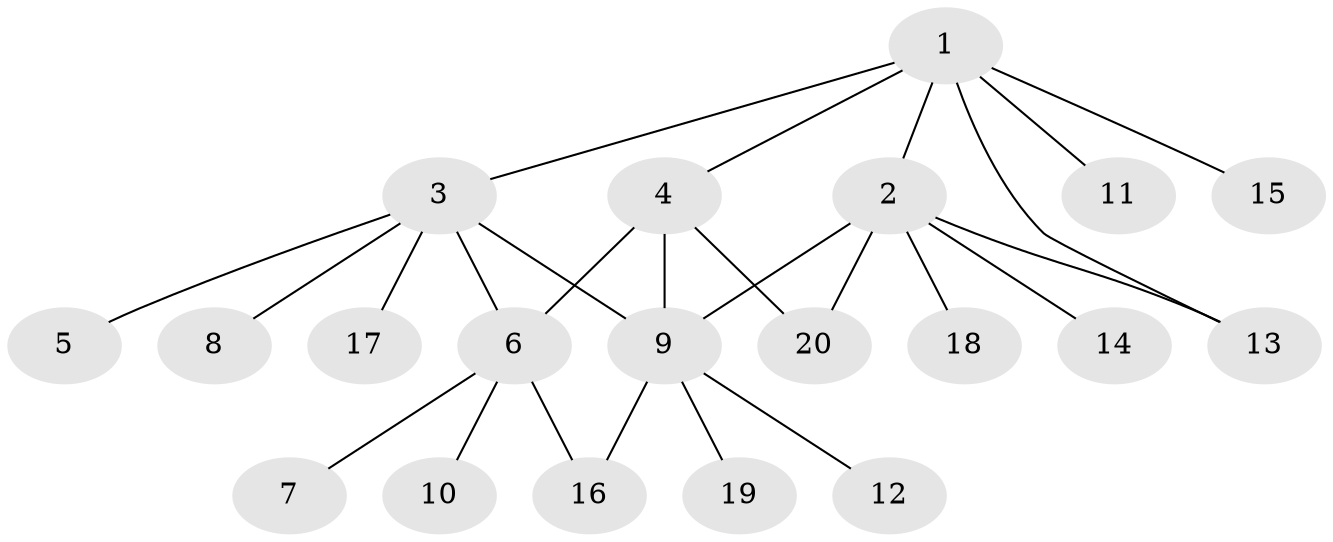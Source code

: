 // Generated by graph-tools (version 1.1) at 2025/46/02/15/25 05:46:28]
// undirected, 20 vertices, 25 edges
graph export_dot {
graph [start="1"]
  node [color=gray90,style=filled];
  1;
  2;
  3;
  4;
  5;
  6;
  7;
  8;
  9;
  10;
  11;
  12;
  13;
  14;
  15;
  16;
  17;
  18;
  19;
  20;
  1 -- 2;
  1 -- 3;
  1 -- 4;
  1 -- 11;
  1 -- 13;
  1 -- 15;
  2 -- 9;
  2 -- 13;
  2 -- 14;
  2 -- 18;
  2 -- 20;
  3 -- 5;
  3 -- 6;
  3 -- 8;
  3 -- 9;
  3 -- 17;
  4 -- 6;
  4 -- 9;
  4 -- 20;
  6 -- 7;
  6 -- 10;
  6 -- 16;
  9 -- 12;
  9 -- 16;
  9 -- 19;
}
